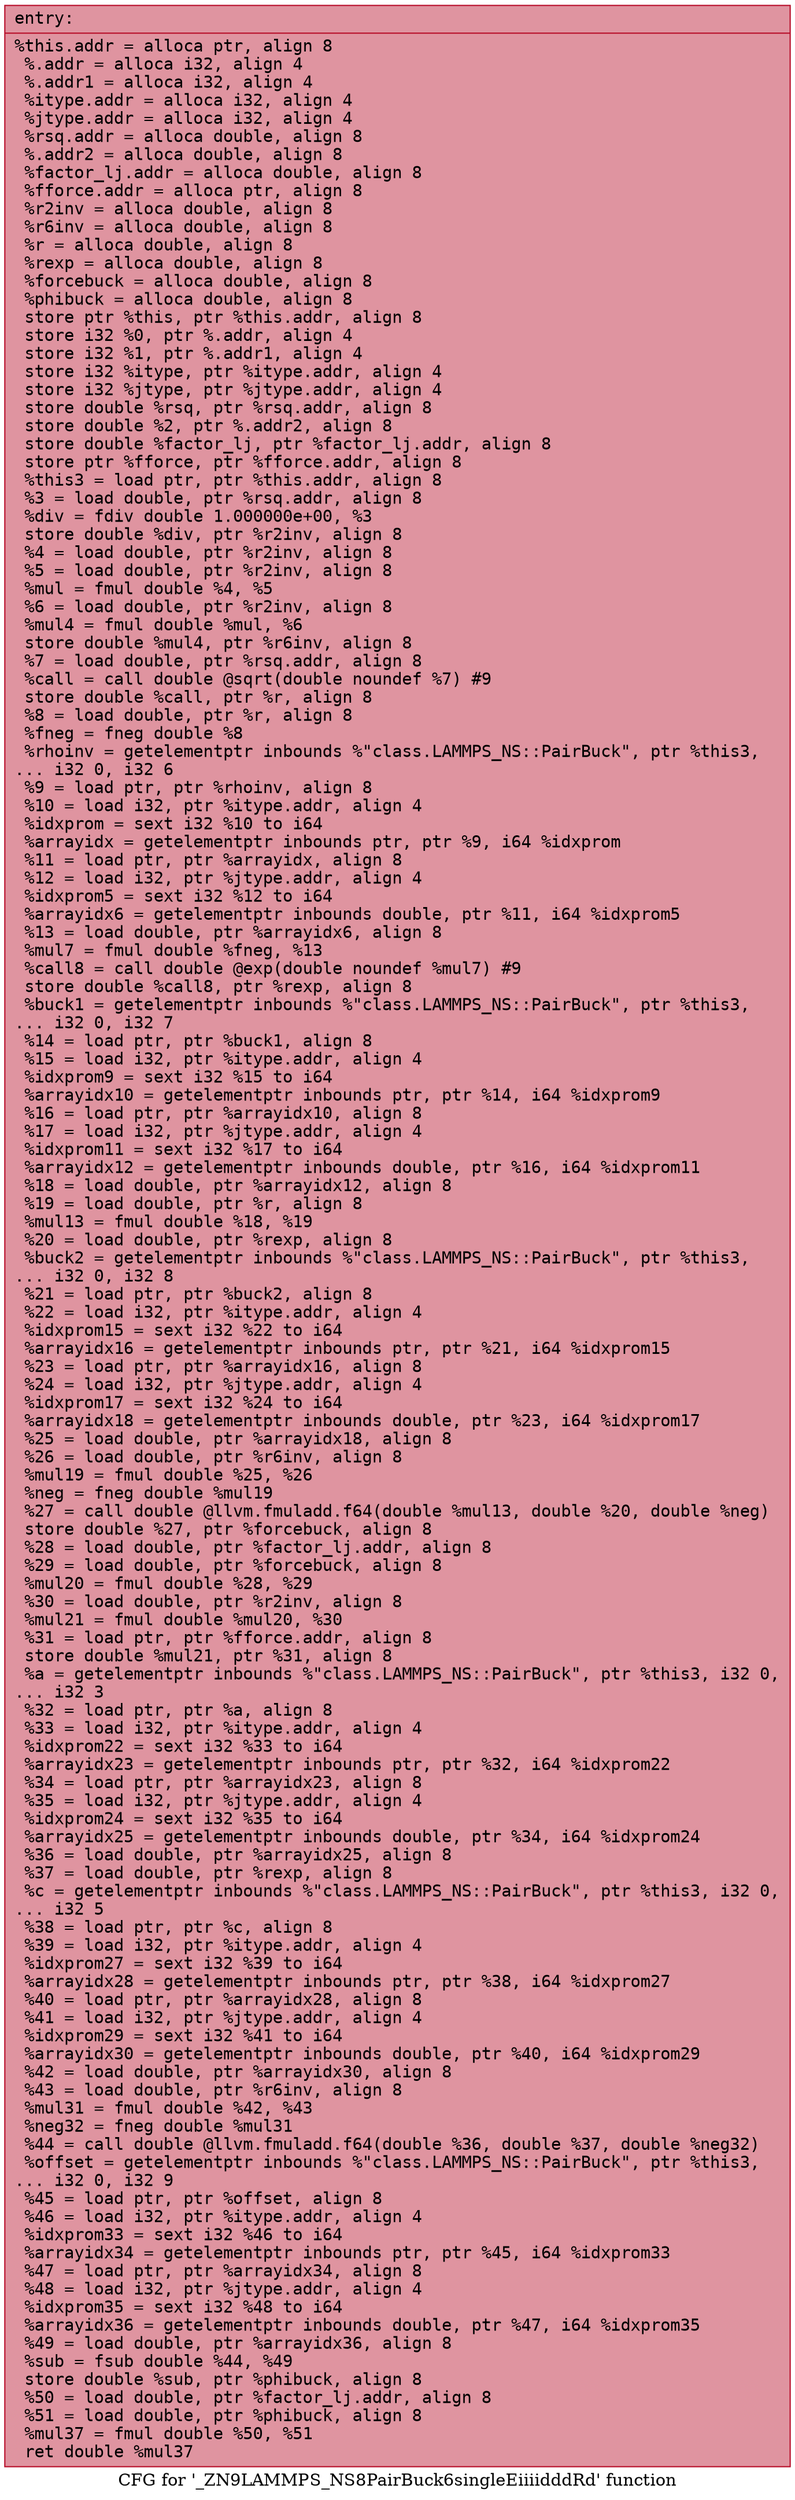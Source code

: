 digraph "CFG for '_ZN9LAMMPS_NS8PairBuck6singleEiiiidddRd' function" {
	label="CFG for '_ZN9LAMMPS_NS8PairBuck6singleEiiiidddRd' function";

	Node0x5564f364c4d0 [shape=record,color="#b70d28ff", style=filled, fillcolor="#b70d2870" fontname="Courier",label="{entry:\l|  %this.addr = alloca ptr, align 8\l  %.addr = alloca i32, align 4\l  %.addr1 = alloca i32, align 4\l  %itype.addr = alloca i32, align 4\l  %jtype.addr = alloca i32, align 4\l  %rsq.addr = alloca double, align 8\l  %.addr2 = alloca double, align 8\l  %factor_lj.addr = alloca double, align 8\l  %fforce.addr = alloca ptr, align 8\l  %r2inv = alloca double, align 8\l  %r6inv = alloca double, align 8\l  %r = alloca double, align 8\l  %rexp = alloca double, align 8\l  %forcebuck = alloca double, align 8\l  %phibuck = alloca double, align 8\l  store ptr %this, ptr %this.addr, align 8\l  store i32 %0, ptr %.addr, align 4\l  store i32 %1, ptr %.addr1, align 4\l  store i32 %itype, ptr %itype.addr, align 4\l  store i32 %jtype, ptr %jtype.addr, align 4\l  store double %rsq, ptr %rsq.addr, align 8\l  store double %2, ptr %.addr2, align 8\l  store double %factor_lj, ptr %factor_lj.addr, align 8\l  store ptr %fforce, ptr %fforce.addr, align 8\l  %this3 = load ptr, ptr %this.addr, align 8\l  %3 = load double, ptr %rsq.addr, align 8\l  %div = fdiv double 1.000000e+00, %3\l  store double %div, ptr %r2inv, align 8\l  %4 = load double, ptr %r2inv, align 8\l  %5 = load double, ptr %r2inv, align 8\l  %mul = fmul double %4, %5\l  %6 = load double, ptr %r2inv, align 8\l  %mul4 = fmul double %mul, %6\l  store double %mul4, ptr %r6inv, align 8\l  %7 = load double, ptr %rsq.addr, align 8\l  %call = call double @sqrt(double noundef %7) #9\l  store double %call, ptr %r, align 8\l  %8 = load double, ptr %r, align 8\l  %fneg = fneg double %8\l  %rhoinv = getelementptr inbounds %\"class.LAMMPS_NS::PairBuck\", ptr %this3,\l... i32 0, i32 6\l  %9 = load ptr, ptr %rhoinv, align 8\l  %10 = load i32, ptr %itype.addr, align 4\l  %idxprom = sext i32 %10 to i64\l  %arrayidx = getelementptr inbounds ptr, ptr %9, i64 %idxprom\l  %11 = load ptr, ptr %arrayidx, align 8\l  %12 = load i32, ptr %jtype.addr, align 4\l  %idxprom5 = sext i32 %12 to i64\l  %arrayidx6 = getelementptr inbounds double, ptr %11, i64 %idxprom5\l  %13 = load double, ptr %arrayidx6, align 8\l  %mul7 = fmul double %fneg, %13\l  %call8 = call double @exp(double noundef %mul7) #9\l  store double %call8, ptr %rexp, align 8\l  %buck1 = getelementptr inbounds %\"class.LAMMPS_NS::PairBuck\", ptr %this3,\l... i32 0, i32 7\l  %14 = load ptr, ptr %buck1, align 8\l  %15 = load i32, ptr %itype.addr, align 4\l  %idxprom9 = sext i32 %15 to i64\l  %arrayidx10 = getelementptr inbounds ptr, ptr %14, i64 %idxprom9\l  %16 = load ptr, ptr %arrayidx10, align 8\l  %17 = load i32, ptr %jtype.addr, align 4\l  %idxprom11 = sext i32 %17 to i64\l  %arrayidx12 = getelementptr inbounds double, ptr %16, i64 %idxprom11\l  %18 = load double, ptr %arrayidx12, align 8\l  %19 = load double, ptr %r, align 8\l  %mul13 = fmul double %18, %19\l  %20 = load double, ptr %rexp, align 8\l  %buck2 = getelementptr inbounds %\"class.LAMMPS_NS::PairBuck\", ptr %this3,\l... i32 0, i32 8\l  %21 = load ptr, ptr %buck2, align 8\l  %22 = load i32, ptr %itype.addr, align 4\l  %idxprom15 = sext i32 %22 to i64\l  %arrayidx16 = getelementptr inbounds ptr, ptr %21, i64 %idxprom15\l  %23 = load ptr, ptr %arrayidx16, align 8\l  %24 = load i32, ptr %jtype.addr, align 4\l  %idxprom17 = sext i32 %24 to i64\l  %arrayidx18 = getelementptr inbounds double, ptr %23, i64 %idxprom17\l  %25 = load double, ptr %arrayidx18, align 8\l  %26 = load double, ptr %r6inv, align 8\l  %mul19 = fmul double %25, %26\l  %neg = fneg double %mul19\l  %27 = call double @llvm.fmuladd.f64(double %mul13, double %20, double %neg)\l  store double %27, ptr %forcebuck, align 8\l  %28 = load double, ptr %factor_lj.addr, align 8\l  %29 = load double, ptr %forcebuck, align 8\l  %mul20 = fmul double %28, %29\l  %30 = load double, ptr %r2inv, align 8\l  %mul21 = fmul double %mul20, %30\l  %31 = load ptr, ptr %fforce.addr, align 8\l  store double %mul21, ptr %31, align 8\l  %a = getelementptr inbounds %\"class.LAMMPS_NS::PairBuck\", ptr %this3, i32 0,\l... i32 3\l  %32 = load ptr, ptr %a, align 8\l  %33 = load i32, ptr %itype.addr, align 4\l  %idxprom22 = sext i32 %33 to i64\l  %arrayidx23 = getelementptr inbounds ptr, ptr %32, i64 %idxprom22\l  %34 = load ptr, ptr %arrayidx23, align 8\l  %35 = load i32, ptr %jtype.addr, align 4\l  %idxprom24 = sext i32 %35 to i64\l  %arrayidx25 = getelementptr inbounds double, ptr %34, i64 %idxprom24\l  %36 = load double, ptr %arrayidx25, align 8\l  %37 = load double, ptr %rexp, align 8\l  %c = getelementptr inbounds %\"class.LAMMPS_NS::PairBuck\", ptr %this3, i32 0,\l... i32 5\l  %38 = load ptr, ptr %c, align 8\l  %39 = load i32, ptr %itype.addr, align 4\l  %idxprom27 = sext i32 %39 to i64\l  %arrayidx28 = getelementptr inbounds ptr, ptr %38, i64 %idxprom27\l  %40 = load ptr, ptr %arrayidx28, align 8\l  %41 = load i32, ptr %jtype.addr, align 4\l  %idxprom29 = sext i32 %41 to i64\l  %arrayidx30 = getelementptr inbounds double, ptr %40, i64 %idxprom29\l  %42 = load double, ptr %arrayidx30, align 8\l  %43 = load double, ptr %r6inv, align 8\l  %mul31 = fmul double %42, %43\l  %neg32 = fneg double %mul31\l  %44 = call double @llvm.fmuladd.f64(double %36, double %37, double %neg32)\l  %offset = getelementptr inbounds %\"class.LAMMPS_NS::PairBuck\", ptr %this3,\l... i32 0, i32 9\l  %45 = load ptr, ptr %offset, align 8\l  %46 = load i32, ptr %itype.addr, align 4\l  %idxprom33 = sext i32 %46 to i64\l  %arrayidx34 = getelementptr inbounds ptr, ptr %45, i64 %idxprom33\l  %47 = load ptr, ptr %arrayidx34, align 8\l  %48 = load i32, ptr %jtype.addr, align 4\l  %idxprom35 = sext i32 %48 to i64\l  %arrayidx36 = getelementptr inbounds double, ptr %47, i64 %idxprom35\l  %49 = load double, ptr %arrayidx36, align 8\l  %sub = fsub double %44, %49\l  store double %sub, ptr %phibuck, align 8\l  %50 = load double, ptr %factor_lj.addr, align 8\l  %51 = load double, ptr %phibuck, align 8\l  %mul37 = fmul double %50, %51\l  ret double %mul37\l}"];
}
